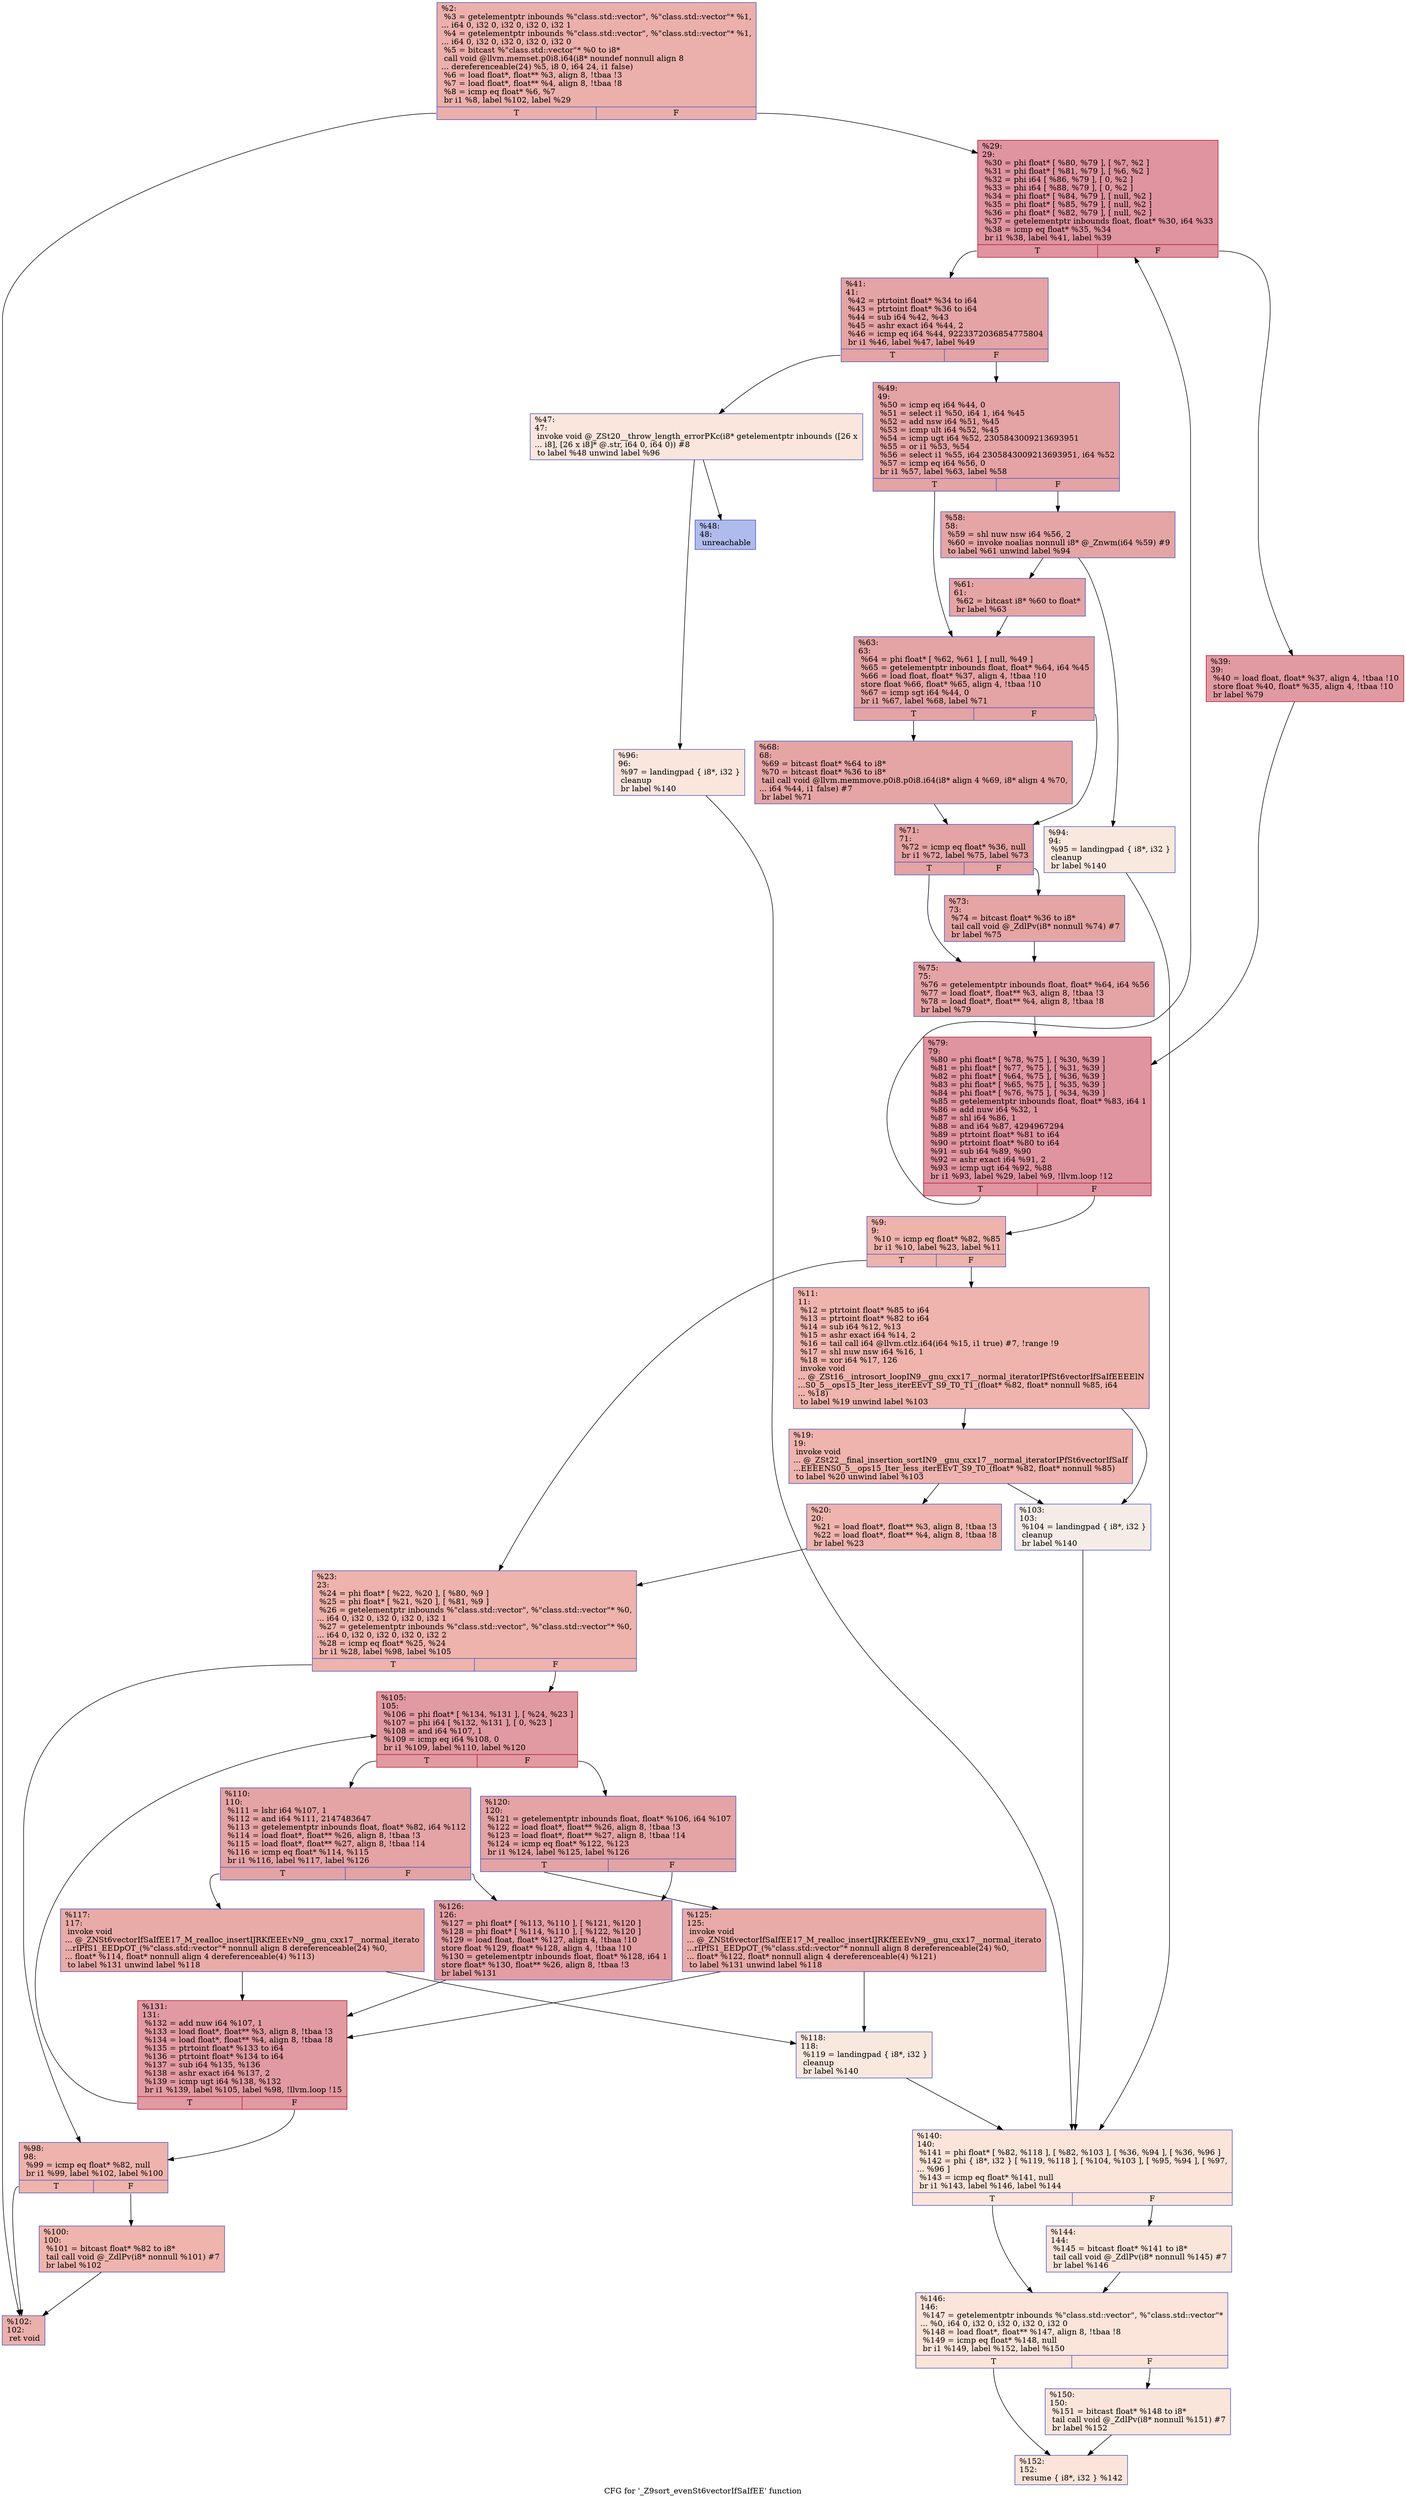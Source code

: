 digraph "CFG for '_Z9sort_evenSt6vectorIfSaIfEE' function" {
	label="CFG for '_Z9sort_evenSt6vectorIfSaIfEE' function";

	Node0x55a5561cd580 [shape=record,color="#3d50c3ff", style=filled, fillcolor="#d24b4070",label="{%2:\l  %3 = getelementptr inbounds %\"class.std::vector\", %\"class.std::vector\"* %1,\l... i64 0, i32 0, i32 0, i32 0, i32 1\l  %4 = getelementptr inbounds %\"class.std::vector\", %\"class.std::vector\"* %1,\l... i64 0, i32 0, i32 0, i32 0, i32 0\l  %5 = bitcast %\"class.std::vector\"* %0 to i8*\l  call void @llvm.memset.p0i8.i64(i8* noundef nonnull align 8\l... dereferenceable(24) %5, i8 0, i64 24, i1 false)\l  %6 = load float*, float** %3, align 8, !tbaa !3\l  %7 = load float*, float** %4, align 8, !tbaa !8\l  %8 = icmp eq float* %6, %7\l  br i1 %8, label %102, label %29\l|{<s0>T|<s1>F}}"];
	Node0x55a5561cd580:s0 -> Node0x55a5561cdef0;
	Node0x55a5561cd580:s1 -> Node0x55a5561cf140;
	Node0x55a5561cf280 [shape=record,color="#3d50c3ff", style=filled, fillcolor="#d6524470",label="{%9:\l9:                                                \l  %10 = icmp eq float* %82, %85\l  br i1 %10, label %23, label %11\l|{<s0>T|<s1>F}}"];
	Node0x55a5561cf280:s0 -> Node0x55a5561cf410;
	Node0x55a5561cf280:s1 -> Node0x55a5561cf4a0;
	Node0x55a5561cf4a0 [shape=record,color="#3d50c3ff", style=filled, fillcolor="#d8564670",label="{%11:\l11:                                               \l  %12 = ptrtoint float* %85 to i64\l  %13 = ptrtoint float* %82 to i64\l  %14 = sub i64 %12, %13\l  %15 = ashr exact i64 %14, 2\l  %16 = tail call i64 @llvm.ctlz.i64(i64 %15, i1 true) #7, !range !9\l  %17 = shl nuw nsw i64 %16, 1\l  %18 = xor i64 %17, 126\l  invoke void\l... @_ZSt16__introsort_loopIN9__gnu_cxx17__normal_iteratorIPfSt6vectorIfSaIfEEEElN\l...S0_5__ops15_Iter_less_iterEEvT_S9_T0_T1_(float* %82, float* nonnull %85, i64\l... %18)\l          to label %19 unwind label %103\l}"];
	Node0x55a5561cf4a0 -> Node0x55a5561cfd40;
	Node0x55a5561cf4a0 -> Node0x55a5561cfdd0;
	Node0x55a5561cfd40 [shape=record,color="#3d50c3ff", style=filled, fillcolor="#d8564670",label="{%19:\l19:                                               \l  invoke void\l... @_ZSt22__final_insertion_sortIN9__gnu_cxx17__normal_iteratorIPfSt6vectorIfSaIf\l...EEEENS0_5__ops15_Iter_less_iterEEvT_S9_T0_(float* %82, float* nonnull %85)\l          to label %20 unwind label %103\l}"];
	Node0x55a5561cfd40 -> Node0x55a5561d0190;
	Node0x55a5561cfd40 -> Node0x55a5561cfdd0;
	Node0x55a5561d0190 [shape=record,color="#3d50c3ff", style=filled, fillcolor="#d8564670",label="{%20:\l20:                                               \l  %21 = load float*, float** %3, align 8, !tbaa !3\l  %22 = load float*, float** %4, align 8, !tbaa !8\l  br label %23\l}"];
	Node0x55a5561d0190 -> Node0x55a5561cf410;
	Node0x55a5561cf410 [shape=record,color="#3d50c3ff", style=filled, fillcolor="#d6524470",label="{%23:\l23:                                               \l  %24 = phi float* [ %22, %20 ], [ %80, %9 ]\l  %25 = phi float* [ %21, %20 ], [ %81, %9 ]\l  %26 = getelementptr inbounds %\"class.std::vector\", %\"class.std::vector\"* %0,\l... i64 0, i32 0, i32 0, i32 0, i32 1\l  %27 = getelementptr inbounds %\"class.std::vector\", %\"class.std::vector\"* %0,\l... i64 0, i32 0, i32 0, i32 0, i32 2\l  %28 = icmp eq float* %25, %24\l  br i1 %28, label %98, label %105\l|{<s0>T|<s1>F}}"];
	Node0x55a5561cf410:s0 -> Node0x55a5561d1700;
	Node0x55a5561cf410:s1 -> Node0x55a5561d1790;
	Node0x55a5561cf140 [shape=record,color="#b70d28ff", style=filled, fillcolor="#b70d2870",label="{%29:\l29:                                               \l  %30 = phi float* [ %80, %79 ], [ %7, %2 ]\l  %31 = phi float* [ %81, %79 ], [ %6, %2 ]\l  %32 = phi i64 [ %86, %79 ], [ 0, %2 ]\l  %33 = phi i64 [ %88, %79 ], [ 0, %2 ]\l  %34 = phi float* [ %84, %79 ], [ null, %2 ]\l  %35 = phi float* [ %85, %79 ], [ null, %2 ]\l  %36 = phi float* [ %82, %79 ], [ null, %2 ]\l  %37 = getelementptr inbounds float, float* %30, i64 %33\l  %38 = icmp eq float* %35, %34\l  br i1 %38, label %41, label %39\l|{<s0>T|<s1>F}}"];
	Node0x55a5561cf140:s0 -> Node0x55a5561d2280;
	Node0x55a5561cf140:s1 -> Node0x55a5561d2310;
	Node0x55a5561d2310 [shape=record,color="#b70d28ff", style=filled, fillcolor="#bb1b2c70",label="{%39:\l39:                                               \l  %40 = load float, float* %37, align 4, !tbaa !10\l  store float %40, float* %35, align 4, !tbaa !10\l  br label %79\l}"];
	Node0x55a5561d2310 -> Node0x55a5561d18d0;
	Node0x55a5561d2280 [shape=record,color="#3d50c3ff", style=filled, fillcolor="#c32e3170",label="{%41:\l41:                                               \l  %42 = ptrtoint float* %34 to i64\l  %43 = ptrtoint float* %36 to i64\l  %44 = sub i64 %42, %43\l  %45 = ashr exact i64 %44, 2\l  %46 = icmp eq i64 %44, 9223372036854775804\l  br i1 %46, label %47, label %49\l|{<s0>T|<s1>F}}"];
	Node0x55a5561d2280:s0 -> Node0x55a5561d2ef0;
	Node0x55a5561d2280:s1 -> Node0x55a5561d2f40;
	Node0x55a5561d2ef0 [shape=record,color="#3d50c3ff", style=filled, fillcolor="#f3c7b170",label="{%47:\l47:                                               \l  invoke void @_ZSt20__throw_length_errorPKc(i8* getelementptr inbounds ([26 x\l... i8], [26 x i8]* @.str, i64 0, i64 0)) #8\l          to label %48 unwind label %96\l}"];
	Node0x55a5561d2ef0 -> Node0x55a5561d3140;
	Node0x55a5561d2ef0 -> Node0x55a5561d3190;
	Node0x55a5561d3140 [shape=record,color="#3d50c3ff", style=filled, fillcolor="#4c66d670",label="{%48:\l48:                                               \l  unreachable\l}"];
	Node0x55a5561d2f40 [shape=record,color="#3d50c3ff", style=filled, fillcolor="#c32e3170",label="{%49:\l49:                                               \l  %50 = icmp eq i64 %44, 0\l  %51 = select i1 %50, i64 1, i64 %45\l  %52 = add nsw i64 %51, %45\l  %53 = icmp ult i64 %52, %45\l  %54 = icmp ugt i64 %52, 2305843009213693951\l  %55 = or i1 %53, %54\l  %56 = select i1 %55, i64 2305843009213693951, i64 %52\l  %57 = icmp eq i64 %56, 0\l  br i1 %57, label %63, label %58\l|{<s0>T|<s1>F}}"];
	Node0x55a5561d2f40:s0 -> Node0x55a5561d38f0;
	Node0x55a5561d2f40:s1 -> Node0x55a5561d3940;
	Node0x55a5561d3940 [shape=record,color="#3d50c3ff", style=filled, fillcolor="#c5333470",label="{%58:\l58:                                               \l  %59 = shl nuw nsw i64 %56, 2\l  %60 = invoke noalias nonnull i8* @_Znwm(i64 %59) #9\l          to label %61 unwind label %94\l}"];
	Node0x55a5561d3940 -> Node0x55a5561d3ad0;
	Node0x55a5561d3940 -> Node0x55a5561d3b20;
	Node0x55a5561d3ad0 [shape=record,color="#3d50c3ff", style=filled, fillcolor="#c5333470",label="{%61:\l61:                                               \l  %62 = bitcast i8* %60 to float*\l  br label %63\l}"];
	Node0x55a5561d3ad0 -> Node0x55a5561d38f0;
	Node0x55a5561d38f0 [shape=record,color="#3d50c3ff", style=filled, fillcolor="#c32e3170",label="{%63:\l63:                                               \l  %64 = phi float* [ %62, %61 ], [ null, %49 ]\l  %65 = getelementptr inbounds float, float* %64, i64 %45\l  %66 = load float, float* %37, align 4, !tbaa !10\l  store float %66, float* %65, align 4, !tbaa !10\l  %67 = icmp sgt i64 %44, 0\l  br i1 %67, label %68, label %71\l|{<s0>T|<s1>F}}"];
	Node0x55a5561d38f0:s0 -> Node0x55a5561d4560;
	Node0x55a5561d38f0:s1 -> Node0x55a5561d45b0;
	Node0x55a5561d4560 [shape=record,color="#3d50c3ff", style=filled, fillcolor="#c5333470",label="{%68:\l68:                                               \l  %69 = bitcast float* %64 to i8*\l  %70 = bitcast float* %36 to i8*\l  tail call void @llvm.memmove.p0i8.p0i8.i64(i8* align 4 %69, i8* align 4 %70,\l... i64 %44, i1 false) #7\l  br label %71\l}"];
	Node0x55a5561d4560 -> Node0x55a5561d45b0;
	Node0x55a5561d45b0 [shape=record,color="#3d50c3ff", style=filled, fillcolor="#c32e3170",label="{%71:\l71:                                               \l  %72 = icmp eq float* %36, null\l  br i1 %72, label %75, label %73\l|{<s0>T|<s1>F}}"];
	Node0x55a5561d45b0:s0 -> Node0x55a5561d4ba0;
	Node0x55a5561d45b0:s1 -> Node0x55a5561d4bf0;
	Node0x55a5561d4bf0 [shape=record,color="#3d50c3ff", style=filled, fillcolor="#c5333470",label="{%73:\l73:                                               \l  %74 = bitcast float* %36 to i8*\l  tail call void @_ZdlPv(i8* nonnull %74) #7\l  br label %75\l}"];
	Node0x55a5561d4bf0 -> Node0x55a5561d4ba0;
	Node0x55a5561d4ba0 [shape=record,color="#3d50c3ff", style=filled, fillcolor="#c32e3170",label="{%75:\l75:                                               \l  %76 = getelementptr inbounds float, float* %64, i64 %56\l  %77 = load float*, float** %3, align 8, !tbaa !3\l  %78 = load float*, float** %4, align 8, !tbaa !8\l  br label %79\l}"];
	Node0x55a5561d4ba0 -> Node0x55a5561d18d0;
	Node0x55a5561d18d0 [shape=record,color="#b70d28ff", style=filled, fillcolor="#b70d2870",label="{%79:\l79:                                               \l  %80 = phi float* [ %78, %75 ], [ %30, %39 ]\l  %81 = phi float* [ %77, %75 ], [ %31, %39 ]\l  %82 = phi float* [ %64, %75 ], [ %36, %39 ]\l  %83 = phi float* [ %65, %75 ], [ %35, %39 ]\l  %84 = phi float* [ %76, %75 ], [ %34, %39 ]\l  %85 = getelementptr inbounds float, float* %83, i64 1\l  %86 = add nuw i64 %32, 1\l  %87 = shl i64 %86, 1\l  %88 = and i64 %87, 4294967294\l  %89 = ptrtoint float* %81 to i64\l  %90 = ptrtoint float* %80 to i64\l  %91 = sub i64 %89, %90\l  %92 = ashr exact i64 %91, 2\l  %93 = icmp ugt i64 %92, %88\l  br i1 %93, label %29, label %9, !llvm.loop !12\l|{<s0>T|<s1>F}}"];
	Node0x55a5561d18d0:s0 -> Node0x55a5561cf140;
	Node0x55a5561d18d0:s1 -> Node0x55a5561cf280;
	Node0x55a5561d3b20 [shape=record,color="#3d50c3ff", style=filled, fillcolor="#f2cab570",label="{%94:\l94:                                               \l  %95 = landingpad \{ i8*, i32 \}\l          cleanup\l  br label %140\l}"];
	Node0x55a5561d3b20 -> Node0x55a5561d5bd0;
	Node0x55a5561d3190 [shape=record,color="#3d50c3ff", style=filled, fillcolor="#f3c7b170",label="{%96:\l96:                                               \l  %97 = landingpad \{ i8*, i32 \}\l          cleanup\l  br label %140\l}"];
	Node0x55a5561d3190 -> Node0x55a5561d5bd0;
	Node0x55a5561d1700 [shape=record,color="#3d50c3ff", style=filled, fillcolor="#d6524470",label="{%98:\l98:                                               \l  %99 = icmp eq float* %82, null\l  br i1 %99, label %102, label %100\l|{<s0>T|<s1>F}}"];
	Node0x55a5561d1700:s0 -> Node0x55a5561cdef0;
	Node0x55a5561d1700:s1 -> Node0x55a5561d5e00;
	Node0x55a5561d5e00 [shape=record,color="#3d50c3ff", style=filled, fillcolor="#d8564670",label="{%100:\l100:                                              \l  %101 = bitcast float* %82 to i8*\l  tail call void @_ZdlPv(i8* nonnull %101) #7\l  br label %102\l}"];
	Node0x55a5561d5e00 -> Node0x55a5561cdef0;
	Node0x55a5561cdef0 [shape=record,color="#3d50c3ff", style=filled, fillcolor="#d24b4070",label="{%102:\l102:                                              \l  ret void\l}"];
	Node0x55a5561cfdd0 [shape=record,color="#3d50c3ff", style=filled, fillcolor="#ead5c970",label="{%103:\l103:                                              \l  %104 = landingpad \{ i8*, i32 \}\l          cleanup\l  br label %140\l}"];
	Node0x55a5561cfdd0 -> Node0x55a5561d5bd0;
	Node0x55a5561d1790 [shape=record,color="#b70d28ff", style=filled, fillcolor="#bb1b2c70",label="{%105:\l105:                                              \l  %106 = phi float* [ %134, %131 ], [ %24, %23 ]\l  %107 = phi i64 [ %132, %131 ], [ 0, %23 ]\l  %108 = and i64 %107, 1\l  %109 = icmp eq i64 %108, 0\l  br i1 %109, label %110, label %120\l|{<s0>T|<s1>F}}"];
	Node0x55a5561d1790:s0 -> Node0x55a5561d64f0;
	Node0x55a5561d1790:s1 -> Node0x55a5561d6540;
	Node0x55a5561d64f0 [shape=record,color="#3d50c3ff", style=filled, fillcolor="#c32e3170",label="{%110:\l110:                                              \l  %111 = lshr i64 %107, 1\l  %112 = and i64 %111, 2147483647\l  %113 = getelementptr inbounds float, float* %82, i64 %112\l  %114 = load float*, float** %26, align 8, !tbaa !3\l  %115 = load float*, float** %27, align 8, !tbaa !14\l  %116 = icmp eq float* %114, %115\l  br i1 %116, label %117, label %126\l|{<s0>T|<s1>F}}"];
	Node0x55a5561d64f0:s0 -> Node0x55a5561d6a10;
	Node0x55a5561d64f0:s1 -> Node0x55a5561d6a60;
	Node0x55a5561d6a10 [shape=record,color="#3d50c3ff", style=filled, fillcolor="#cc403a70",label="{%117:\l117:                                              \l  invoke void\l... @_ZNSt6vectorIfSaIfEE17_M_realloc_insertIJRKfEEEvN9__gnu_cxx17__normal_iterato\l...rIPfS1_EEDpOT_(%\"class.std::vector\"* nonnull align 8 dereferenceable(24) %0,\l... float* %114, float* nonnull align 4 dereferenceable(4) %113)\l          to label %131 unwind label %118\l}"];
	Node0x55a5561d6a10 -> Node0x55a5561d6220;
	Node0x55a5561d6a10 -> Node0x55a5561d6c70;
	Node0x55a5561d6c70 [shape=record,color="#3d50c3ff", style=filled, fillcolor="#f2cab570",label="{%118:\l118:                                              \l  %119 = landingpad \{ i8*, i32 \}\l          cleanup\l  br label %140\l}"];
	Node0x55a5561d6c70 -> Node0x55a5561d5bd0;
	Node0x55a5561d6540 [shape=record,color="#3d50c3ff", style=filled, fillcolor="#c32e3170",label="{%120:\l120:                                              \l  %121 = getelementptr inbounds float, float* %106, i64 %107\l  %122 = load float*, float** %26, align 8, !tbaa !3\l  %123 = load float*, float** %27, align 8, !tbaa !14\l  %124 = icmp eq float* %122, %123\l  br i1 %124, label %125, label %126\l|{<s0>T|<s1>F}}"];
	Node0x55a5561d6540:s0 -> Node0x55a5561d7840;
	Node0x55a5561d6540:s1 -> Node0x55a5561d6a60;
	Node0x55a5561d7840 [shape=record,color="#3d50c3ff", style=filled, fillcolor="#cc403a70",label="{%125:\l125:                                              \l  invoke void\l... @_ZNSt6vectorIfSaIfEE17_M_realloc_insertIJRKfEEEvN9__gnu_cxx17__normal_iterato\l...rIPfS1_EEDpOT_(%\"class.std::vector\"* nonnull align 8 dereferenceable(24) %0,\l... float* %122, float* nonnull align 4 dereferenceable(4) %121)\l          to label %131 unwind label %118\l}"];
	Node0x55a5561d7840 -> Node0x55a5561d6220;
	Node0x55a5561d7840 -> Node0x55a5561d6c70;
	Node0x55a5561d6a60 [shape=record,color="#3d50c3ff", style=filled, fillcolor="#be242e70",label="{%126:\l126:                                              \l  %127 = phi float* [ %113, %110 ], [ %121, %120 ]\l  %128 = phi float* [ %114, %110 ], [ %122, %120 ]\l  %129 = load float, float* %127, align 4, !tbaa !10\l  store float %129, float* %128, align 4, !tbaa !10\l  %130 = getelementptr inbounds float, float* %128, i64 1\l  store float* %130, float** %26, align 8, !tbaa !3\l  br label %131\l}"];
	Node0x55a5561d6a60 -> Node0x55a5561d6220;
	Node0x55a5561d6220 [shape=record,color="#b70d28ff", style=filled, fillcolor="#bb1b2c70",label="{%131:\l131:                                              \l  %132 = add nuw i64 %107, 1\l  %133 = load float*, float** %3, align 8, !tbaa !3\l  %134 = load float*, float** %4, align 8, !tbaa !8\l  %135 = ptrtoint float* %133 to i64\l  %136 = ptrtoint float* %134 to i64\l  %137 = sub i64 %135, %136\l  %138 = ashr exact i64 %137, 2\l  %139 = icmp ugt i64 %138, %132\l  br i1 %139, label %105, label %98, !llvm.loop !15\l|{<s0>T|<s1>F}}"];
	Node0x55a5561d6220:s0 -> Node0x55a5561d1790;
	Node0x55a5561d6220:s1 -> Node0x55a5561d1700;
	Node0x55a5561d5bd0 [shape=record,color="#3d50c3ff", style=filled, fillcolor="#f5c1a970",label="{%140:\l140:                                              \l  %141 = phi float* [ %82, %118 ], [ %82, %103 ], [ %36, %94 ], [ %36, %96 ]\l  %142 = phi \{ i8*, i32 \} [ %119, %118 ], [ %104, %103 ], [ %95, %94 ], [ %97,\l... %96 ]\l  %143 = icmp eq float* %141, null\l  br i1 %143, label %146, label %144\l|{<s0>T|<s1>F}}"];
	Node0x55a5561d5bd0:s0 -> Node0x55a5561d8ea0;
	Node0x55a5561d5bd0:s1 -> Node0x55a5561d8ef0;
	Node0x55a5561d8ef0 [shape=record,color="#3d50c3ff", style=filled, fillcolor="#f4c5ad70",label="{%144:\l144:                                              \l  %145 = bitcast float* %141 to i8*\l  tail call void @_ZdlPv(i8* nonnull %145) #7\l  br label %146\l}"];
	Node0x55a5561d8ef0 -> Node0x55a5561d8ea0;
	Node0x55a5561d8ea0 [shape=record,color="#3d50c3ff", style=filled, fillcolor="#f5c1a970",label="{%146:\l146:                                              \l  %147 = getelementptr inbounds %\"class.std::vector\", %\"class.std::vector\"*\l... %0, i64 0, i32 0, i32 0, i32 0, i32 0\l  %148 = load float*, float** %147, align 8, !tbaa !8\l  %149 = icmp eq float* %148, null\l  br i1 %149, label %152, label %150\l|{<s0>T|<s1>F}}"];
	Node0x55a5561d8ea0:s0 -> Node0x55a5561d93e0;
	Node0x55a5561d8ea0:s1 -> Node0x55a5561d9430;
	Node0x55a5561d9430 [shape=record,color="#3d50c3ff", style=filled, fillcolor="#f4c5ad70",label="{%150:\l150:                                              \l  %151 = bitcast float* %148 to i8*\l  tail call void @_ZdlPv(i8* nonnull %151) #7\l  br label %152\l}"];
	Node0x55a5561d9430 -> Node0x55a5561d93e0;
	Node0x55a5561d93e0 [shape=record,color="#3d50c3ff", style=filled, fillcolor="#f5c1a970",label="{%152:\l152:                                              \l  resume \{ i8*, i32 \} %142\l}"];
}
